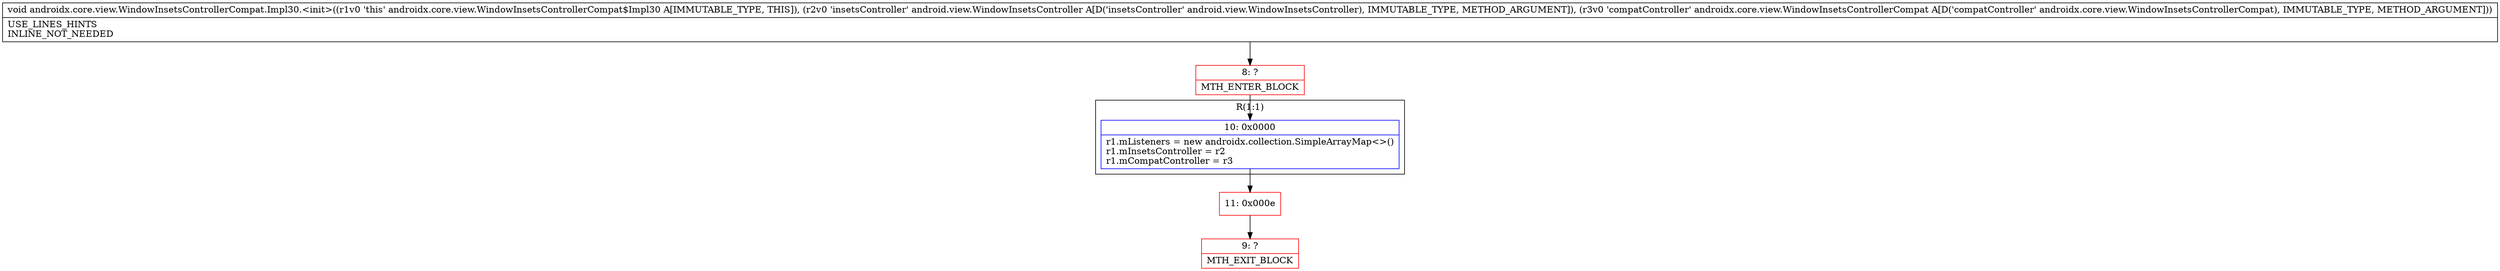 digraph "CFG forandroidx.core.view.WindowInsetsControllerCompat.Impl30.\<init\>(Landroid\/view\/WindowInsetsController;Landroidx\/core\/view\/WindowInsetsControllerCompat;)V" {
subgraph cluster_Region_940177167 {
label = "R(1:1)";
node [shape=record,color=blue];
Node_10 [shape=record,label="{10\:\ 0x0000|r1.mListeners = new androidx.collection.SimpleArrayMap\<\>()\lr1.mInsetsController = r2\lr1.mCompatController = r3\l}"];
}
Node_8 [shape=record,color=red,label="{8\:\ ?|MTH_ENTER_BLOCK\l}"];
Node_11 [shape=record,color=red,label="{11\:\ 0x000e}"];
Node_9 [shape=record,color=red,label="{9\:\ ?|MTH_EXIT_BLOCK\l}"];
MethodNode[shape=record,label="{void androidx.core.view.WindowInsetsControllerCompat.Impl30.\<init\>((r1v0 'this' androidx.core.view.WindowInsetsControllerCompat$Impl30 A[IMMUTABLE_TYPE, THIS]), (r2v0 'insetsController' android.view.WindowInsetsController A[D('insetsController' android.view.WindowInsetsController), IMMUTABLE_TYPE, METHOD_ARGUMENT]), (r3v0 'compatController' androidx.core.view.WindowInsetsControllerCompat A[D('compatController' androidx.core.view.WindowInsetsControllerCompat), IMMUTABLE_TYPE, METHOD_ARGUMENT]))  | USE_LINES_HINTS\lINLINE_NOT_NEEDED\l}"];
MethodNode -> Node_8;Node_10 -> Node_11;
Node_8 -> Node_10;
Node_11 -> Node_9;
}


